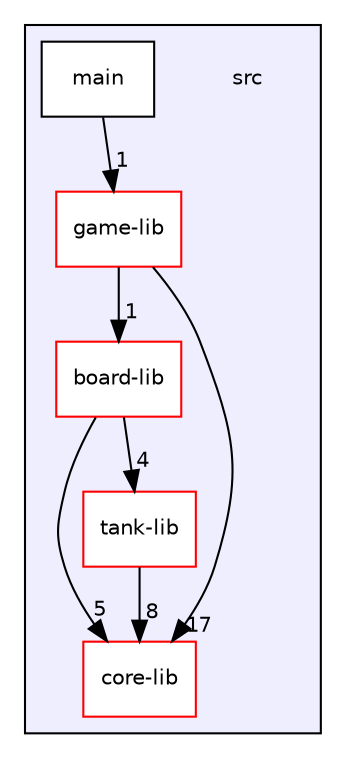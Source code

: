 digraph "/home/rafalunix/proi/22l-proi-projekt-jakomulski-budnik-owienko/src" {
  bgcolor=transparent;
  compound=true
  node [ fontsize="10", fontname="Helvetica"];
  edge [ labelfontsize="10", labelfontname="Helvetica"];
  subgraph clusterdir_68267d1309a1af8e8297ef4c3efbcdba {
    graph [ bgcolor="#eeeeff", pencolor="black", label="" URL="dir_68267d1309a1af8e8297ef4c3efbcdba.html"];
    dir_68267d1309a1af8e8297ef4c3efbcdba [shape=plaintext label="src"];
    dir_f9968d1aa079c8b4e4a8682b301a0233 [shape=box label="board-lib" color="red" fillcolor="white" style="filled" URL="dir_f9968d1aa079c8b4e4a8682b301a0233.html"];
    dir_dd008488fb0da8829e2acca19721471d [shape=box label="core-lib" color="red" fillcolor="white" style="filled" URL="dir_dd008488fb0da8829e2acca19721471d.html"];
    dir_ababdeb7394d8224d3e296f78088442b [shape=box label="game-lib" color="red" fillcolor="white" style="filled" URL="dir_ababdeb7394d8224d3e296f78088442b.html"];
    dir_5eb159725f84c66aafd839904a4acdd0 [shape=box label="main" color="black" fillcolor="white" style="filled" URL="dir_5eb159725f84c66aafd839904a4acdd0.html"];
    dir_09862807db2014add90ed94978e55931 [shape=box label="tank-lib" color="red" fillcolor="white" style="filled" URL="dir_09862807db2014add90ed94978e55931.html"];
  }
  dir_f9968d1aa079c8b4e4a8682b301a0233->dir_09862807db2014add90ed94978e55931 [headlabel="4", labeldistance=1.5 headhref="dir_000001_000008.html"];
  dir_f9968d1aa079c8b4e4a8682b301a0233->dir_dd008488fb0da8829e2acca19721471d [headlabel="5", labeldistance=1.5 headhref="dir_000001_000003.html"];
  dir_5eb159725f84c66aafd839904a4acdd0->dir_ababdeb7394d8224d3e296f78088442b [headlabel="1", labeldistance=1.5 headhref="dir_000007_000005.html"];
  dir_ababdeb7394d8224d3e296f78088442b->dir_f9968d1aa079c8b4e4a8682b301a0233 [headlabel="1", labeldistance=1.5 headhref="dir_000005_000001.html"];
  dir_ababdeb7394d8224d3e296f78088442b->dir_dd008488fb0da8829e2acca19721471d [headlabel="17", labeldistance=1.5 headhref="dir_000005_000003.html"];
  dir_09862807db2014add90ed94978e55931->dir_dd008488fb0da8829e2acca19721471d [headlabel="8", labeldistance=1.5 headhref="dir_000008_000003.html"];
}

